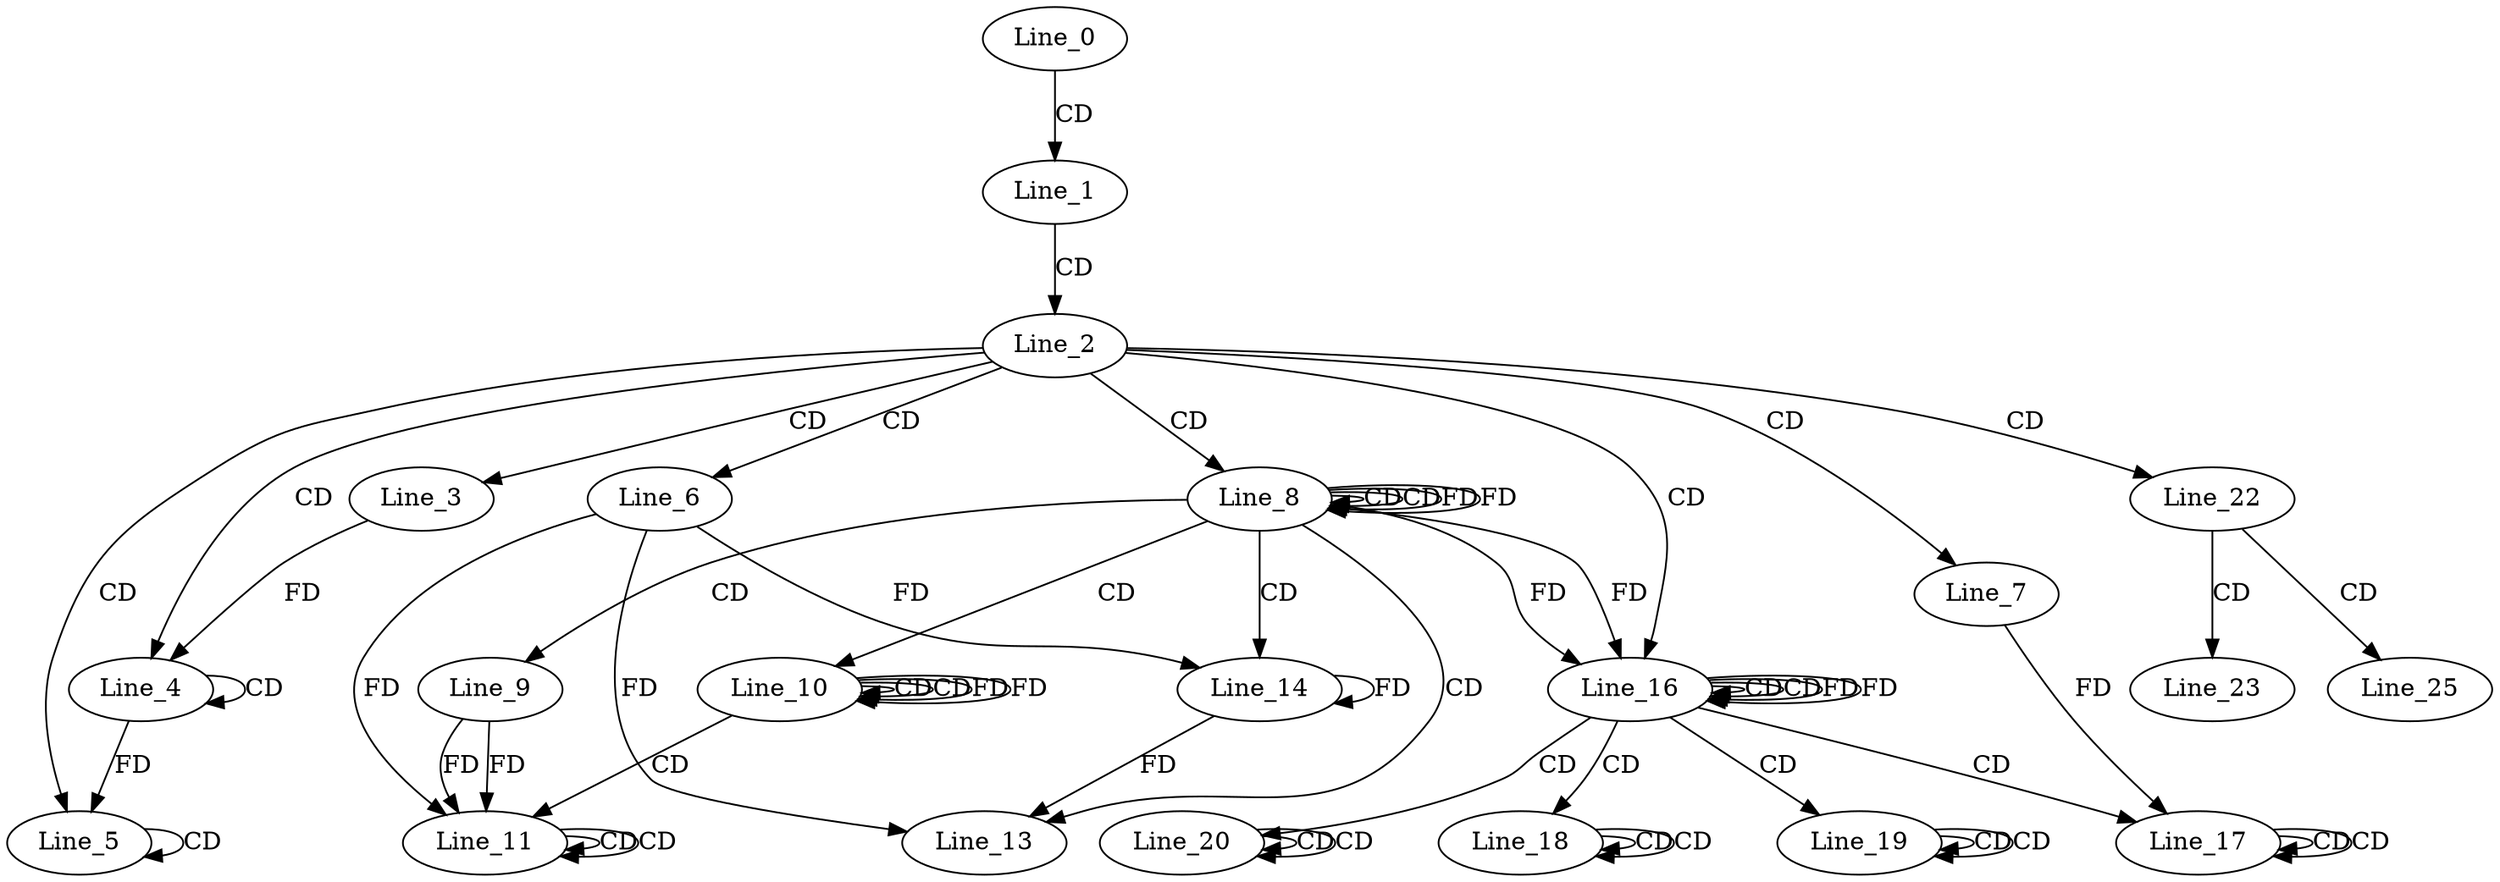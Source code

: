digraph G {
  Line_0;
  Line_1;
  Line_2;
  Line_3;
  Line_4;
  Line_4;
  Line_5;
  Line_5;
  Line_6;
  Line_7;
  Line_8;
  Line_8;
  Line_8;
  Line_9;
  Line_10;
  Line_10;
  Line_10;
  Line_11;
  Line_11;
  Line_11;
  Line_13;
  Line_14;
  Line_16;
  Line_16;
  Line_16;
  Line_17;
  Line_17;
  Line_17;
  Line_18;
  Line_18;
  Line_18;
  Line_19;
  Line_19;
  Line_19;
  Line_20;
  Line_20;
  Line_20;
  Line_22;
  Line_23;
  Line_25;
  Line_0 -> Line_1 [ label="CD" ];
  Line_1 -> Line_2 [ label="CD" ];
  Line_2 -> Line_3 [ label="CD" ];
  Line_2 -> Line_4 [ label="CD" ];
  Line_4 -> Line_4 [ label="CD" ];
  Line_3 -> Line_4 [ label="FD" ];
  Line_2 -> Line_5 [ label="CD" ];
  Line_5 -> Line_5 [ label="CD" ];
  Line_4 -> Line_5 [ label="FD" ];
  Line_2 -> Line_6 [ label="CD" ];
  Line_2 -> Line_7 [ label="CD" ];
  Line_2 -> Line_8 [ label="CD" ];
  Line_8 -> Line_8 [ label="CD" ];
  Line_8 -> Line_8 [ label="CD" ];
  Line_8 -> Line_8 [ label="FD" ];
  Line_8 -> Line_9 [ label="CD" ];
  Line_8 -> Line_10 [ label="CD" ];
  Line_10 -> Line_10 [ label="CD" ];
  Line_10 -> Line_10 [ label="CD" ];
  Line_10 -> Line_10 [ label="FD" ];
  Line_10 -> Line_11 [ label="CD" ];
  Line_9 -> Line_11 [ label="FD" ];
  Line_11 -> Line_11 [ label="CD" ];
  Line_9 -> Line_11 [ label="FD" ];
  Line_11 -> Line_11 [ label="CD" ];
  Line_6 -> Line_11 [ label="FD" ];
  Line_8 -> Line_13 [ label="CD" ];
  Line_6 -> Line_13 [ label="FD" ];
  Line_8 -> Line_14 [ label="CD" ];
  Line_14 -> Line_14 [ label="FD" ];
  Line_6 -> Line_14 [ label="FD" ];
  Line_2 -> Line_16 [ label="CD" ];
  Line_16 -> Line_16 [ label="CD" ];
  Line_8 -> Line_16 [ label="FD" ];
  Line_16 -> Line_16 [ label="CD" ];
  Line_16 -> Line_16 [ label="FD" ];
  Line_8 -> Line_16 [ label="FD" ];
  Line_16 -> Line_17 [ label="CD" ];
  Line_17 -> Line_17 [ label="CD" ];
  Line_17 -> Line_17 [ label="CD" ];
  Line_7 -> Line_17 [ label="FD" ];
  Line_16 -> Line_18 [ label="CD" ];
  Line_18 -> Line_18 [ label="CD" ];
  Line_18 -> Line_18 [ label="CD" ];
  Line_16 -> Line_19 [ label="CD" ];
  Line_19 -> Line_19 [ label="CD" ];
  Line_19 -> Line_19 [ label="CD" ];
  Line_16 -> Line_20 [ label="CD" ];
  Line_20 -> Line_20 [ label="CD" ];
  Line_20 -> Line_20 [ label="CD" ];
  Line_2 -> Line_22 [ label="CD" ];
  Line_22 -> Line_23 [ label="CD" ];
  Line_22 -> Line_25 [ label="CD" ];
  Line_8 -> Line_8 [ label="FD" ];
  Line_14 -> Line_13 [ label="FD" ];
  Line_10 -> Line_10 [ label="FD" ];
  Line_16 -> Line_16 [ label="FD" ];
}
